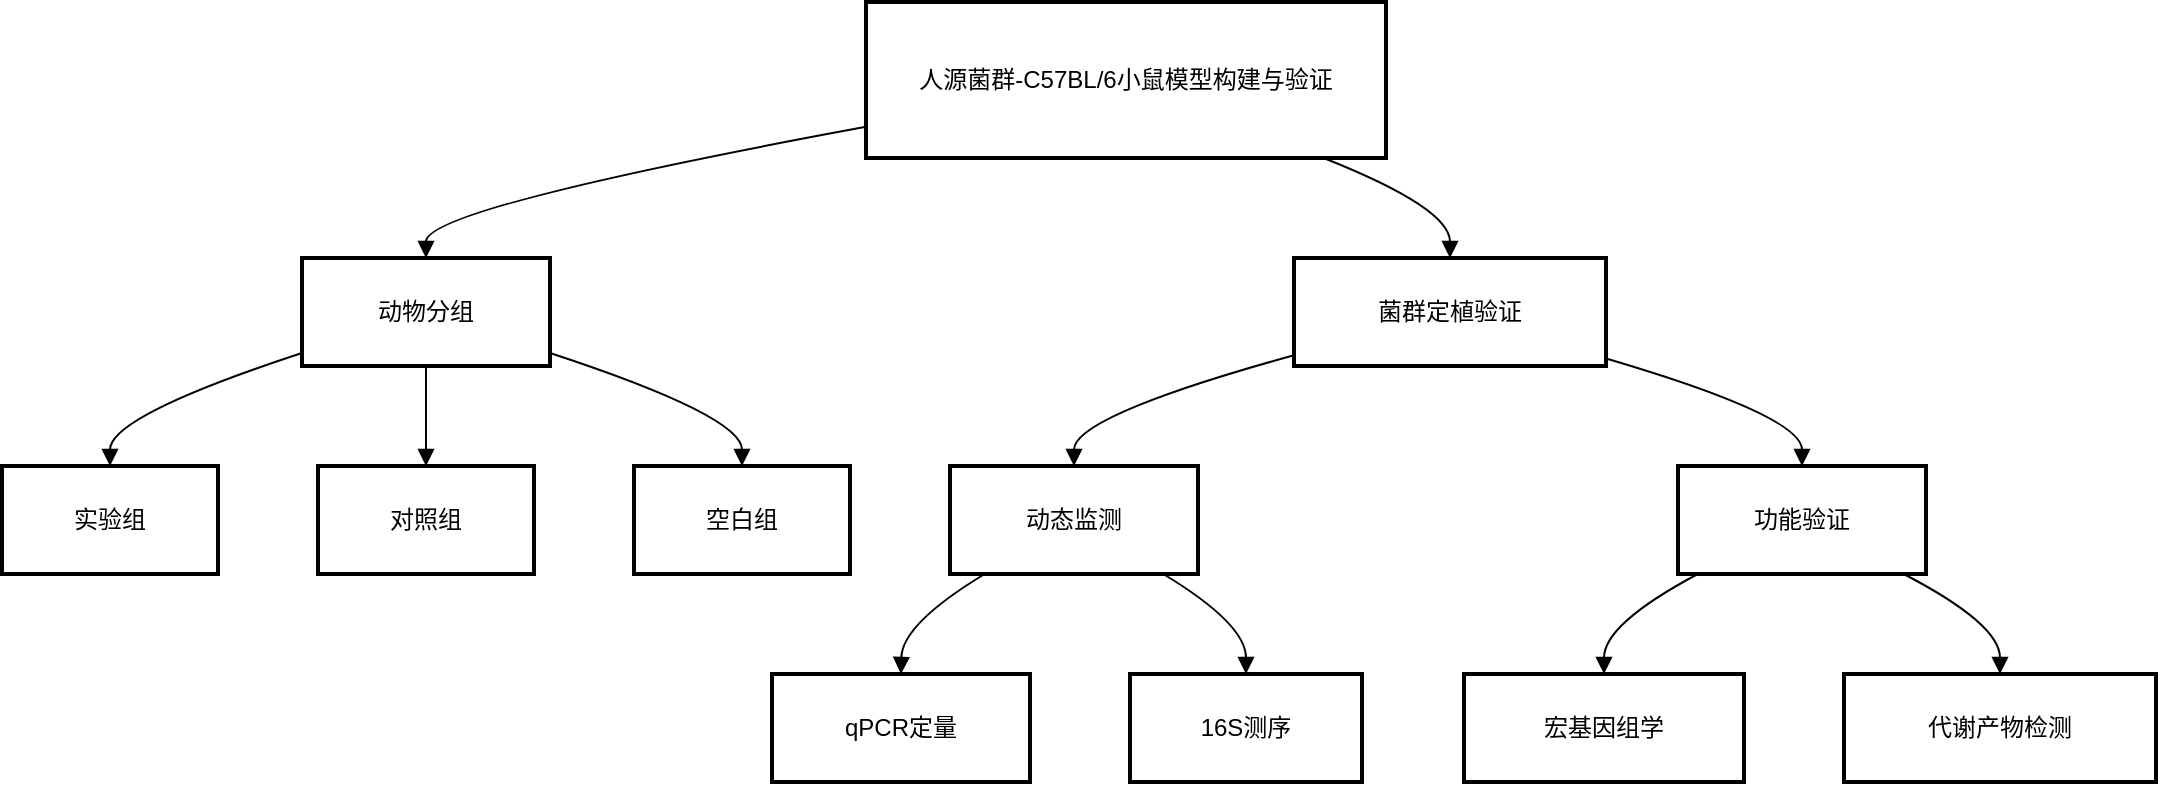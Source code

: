 <mxfile version="26.2.14">
  <diagram id="C5RBs43oDa-KdzZeNtuy" name="Page-1">
    <mxGraphModel dx="1418" dy="762" grid="1" gridSize="10" guides="1" tooltips="1" connect="1" arrows="1" fold="1" page="1" pageScale="1" pageWidth="827" pageHeight="1169" math="1" shadow="0" adaptiveColors="auto">
      <root>
        <mxCell id="WIyWlLk6GJQsqaUBKTNV-0" />
        <mxCell id="WIyWlLk6GJQsqaUBKTNV-1" parent="WIyWlLk6GJQsqaUBKTNV-0" />
        <mxCell id="KGAYr9diKrxtLoyavETy-0" value="人源菌群-C57BL/6小鼠模型构建与验证" style="whiteSpace=wrap;strokeWidth=2;" vertex="1" parent="WIyWlLk6GJQsqaUBKTNV-1">
          <mxGeometry x="452" y="20" width="260" height="78" as="geometry" />
        </mxCell>
        <mxCell id="KGAYr9diKrxtLoyavETy-1" value="动物分组" style="whiteSpace=wrap;strokeWidth=2;" vertex="1" parent="WIyWlLk6GJQsqaUBKTNV-1">
          <mxGeometry x="170" y="148" width="124" height="54" as="geometry" />
        </mxCell>
        <mxCell id="KGAYr9diKrxtLoyavETy-2" value="菌群定植验证" style="whiteSpace=wrap;strokeWidth=2;" vertex="1" parent="WIyWlLk6GJQsqaUBKTNV-1">
          <mxGeometry x="666" y="148" width="156" height="54" as="geometry" />
        </mxCell>
        <mxCell id="KGAYr9diKrxtLoyavETy-3" value="实验组" style="whiteSpace=wrap;strokeWidth=2;" vertex="1" parent="WIyWlLk6GJQsqaUBKTNV-1">
          <mxGeometry x="20" y="252" width="108" height="54" as="geometry" />
        </mxCell>
        <mxCell id="KGAYr9diKrxtLoyavETy-4" value="对照组" style="whiteSpace=wrap;strokeWidth=2;" vertex="1" parent="WIyWlLk6GJQsqaUBKTNV-1">
          <mxGeometry x="178" y="252" width="108" height="54" as="geometry" />
        </mxCell>
        <mxCell id="KGAYr9diKrxtLoyavETy-5" value="空白组" style="whiteSpace=wrap;strokeWidth=2;" vertex="1" parent="WIyWlLk6GJQsqaUBKTNV-1">
          <mxGeometry x="336" y="252" width="108" height="54" as="geometry" />
        </mxCell>
        <mxCell id="KGAYr9diKrxtLoyavETy-6" value="动态监测" style="whiteSpace=wrap;strokeWidth=2;" vertex="1" parent="WIyWlLk6GJQsqaUBKTNV-1">
          <mxGeometry x="494" y="252" width="124" height="54" as="geometry" />
        </mxCell>
        <mxCell id="KGAYr9diKrxtLoyavETy-7" value="功能验证" style="whiteSpace=wrap;strokeWidth=2;" vertex="1" parent="WIyWlLk6GJQsqaUBKTNV-1">
          <mxGeometry x="858" y="252" width="124" height="54" as="geometry" />
        </mxCell>
        <mxCell id="KGAYr9diKrxtLoyavETy-8" value="qPCR定量" style="whiteSpace=wrap;strokeWidth=2;" vertex="1" parent="WIyWlLk6GJQsqaUBKTNV-1">
          <mxGeometry x="405" y="356" width="129" height="54" as="geometry" />
        </mxCell>
        <mxCell id="KGAYr9diKrxtLoyavETy-9" value="16S测序" style="whiteSpace=wrap;strokeWidth=2;" vertex="1" parent="WIyWlLk6GJQsqaUBKTNV-1">
          <mxGeometry x="584" y="356" width="116" height="54" as="geometry" />
        </mxCell>
        <mxCell id="KGAYr9diKrxtLoyavETy-10" value="宏基因组学" style="whiteSpace=wrap;strokeWidth=2;" vertex="1" parent="WIyWlLk6GJQsqaUBKTNV-1">
          <mxGeometry x="751" y="356" width="140" height="54" as="geometry" />
        </mxCell>
        <mxCell id="KGAYr9diKrxtLoyavETy-11" value="代谢产物检测" style="whiteSpace=wrap;strokeWidth=2;" vertex="1" parent="WIyWlLk6GJQsqaUBKTNV-1">
          <mxGeometry x="941" y="356" width="156" height="54" as="geometry" />
        </mxCell>
        <mxCell id="KGAYr9diKrxtLoyavETy-12" value="" style="curved=1;startArrow=none;endArrow=block;exitX=0;exitY=0.8;entryX=0.5;entryY=0;rounded=0;" edge="1" parent="WIyWlLk6GJQsqaUBKTNV-1" source="KGAYr9diKrxtLoyavETy-0" target="KGAYr9diKrxtLoyavETy-1">
          <mxGeometry relative="1" as="geometry">
            <Array as="points">
              <mxPoint x="232" y="123" />
            </Array>
          </mxGeometry>
        </mxCell>
        <mxCell id="KGAYr9diKrxtLoyavETy-13" value="" style="curved=1;startArrow=none;endArrow=block;exitX=0.88;exitY=1;entryX=0.5;entryY=0;rounded=0;" edge="1" parent="WIyWlLk6GJQsqaUBKTNV-1" source="KGAYr9diKrxtLoyavETy-0" target="KGAYr9diKrxtLoyavETy-2">
          <mxGeometry relative="1" as="geometry">
            <Array as="points">
              <mxPoint x="744" y="123" />
            </Array>
          </mxGeometry>
        </mxCell>
        <mxCell id="KGAYr9diKrxtLoyavETy-14" value="" style="curved=1;startArrow=none;endArrow=block;exitX=0;exitY=0.88;entryX=0.5;entryY=0;rounded=0;" edge="1" parent="WIyWlLk6GJQsqaUBKTNV-1" source="KGAYr9diKrxtLoyavETy-1" target="KGAYr9diKrxtLoyavETy-3">
          <mxGeometry relative="1" as="geometry">
            <Array as="points">
              <mxPoint x="74" y="227" />
            </Array>
          </mxGeometry>
        </mxCell>
        <mxCell id="KGAYr9diKrxtLoyavETy-15" value="" style="curved=1;startArrow=none;endArrow=block;exitX=0.5;exitY=1;entryX=0.5;entryY=0;rounded=0;" edge="1" parent="WIyWlLk6GJQsqaUBKTNV-1" source="KGAYr9diKrxtLoyavETy-1" target="KGAYr9diKrxtLoyavETy-4">
          <mxGeometry relative="1" as="geometry">
            <Array as="points" />
          </mxGeometry>
        </mxCell>
        <mxCell id="KGAYr9diKrxtLoyavETy-16" value="" style="curved=1;startArrow=none;endArrow=block;exitX=1;exitY=0.88;entryX=0.5;entryY=0;rounded=0;" edge="1" parent="WIyWlLk6GJQsqaUBKTNV-1" source="KGAYr9diKrxtLoyavETy-1" target="KGAYr9diKrxtLoyavETy-5">
          <mxGeometry relative="1" as="geometry">
            <Array as="points">
              <mxPoint x="390" y="227" />
            </Array>
          </mxGeometry>
        </mxCell>
        <mxCell id="KGAYr9diKrxtLoyavETy-17" value="" style="curved=1;startArrow=none;endArrow=block;exitX=0;exitY=0.9;entryX=0.5;entryY=0;rounded=0;" edge="1" parent="WIyWlLk6GJQsqaUBKTNV-1" source="KGAYr9diKrxtLoyavETy-2" target="KGAYr9diKrxtLoyavETy-6">
          <mxGeometry relative="1" as="geometry">
            <Array as="points">
              <mxPoint x="556" y="227" />
            </Array>
          </mxGeometry>
        </mxCell>
        <mxCell id="KGAYr9diKrxtLoyavETy-18" value="" style="curved=1;startArrow=none;endArrow=block;exitX=1;exitY=0.93;entryX=0.5;entryY=0;rounded=0;" edge="1" parent="WIyWlLk6GJQsqaUBKTNV-1" source="KGAYr9diKrxtLoyavETy-2" target="KGAYr9diKrxtLoyavETy-7">
          <mxGeometry relative="1" as="geometry">
            <Array as="points">
              <mxPoint x="920" y="227" />
            </Array>
          </mxGeometry>
        </mxCell>
        <mxCell id="KGAYr9diKrxtLoyavETy-19" value="" style="curved=1;startArrow=none;endArrow=block;exitX=0.14;exitY=1;entryX=0.5;entryY=0;rounded=0;" edge="1" parent="WIyWlLk6GJQsqaUBKTNV-1" source="KGAYr9diKrxtLoyavETy-6" target="KGAYr9diKrxtLoyavETy-8">
          <mxGeometry relative="1" as="geometry">
            <Array as="points">
              <mxPoint x="470" y="331" />
            </Array>
          </mxGeometry>
        </mxCell>
        <mxCell id="KGAYr9diKrxtLoyavETy-20" value="" style="curved=1;startArrow=none;endArrow=block;exitX=0.86;exitY=1;entryX=0.5;entryY=0;rounded=0;" edge="1" parent="WIyWlLk6GJQsqaUBKTNV-1" source="KGAYr9diKrxtLoyavETy-6" target="KGAYr9diKrxtLoyavETy-9">
          <mxGeometry relative="1" as="geometry">
            <Array as="points">
              <mxPoint x="642" y="331" />
            </Array>
          </mxGeometry>
        </mxCell>
        <mxCell id="KGAYr9diKrxtLoyavETy-21" value="" style="curved=1;startArrow=none;endArrow=block;exitX=0.08;exitY=1;entryX=0.5;entryY=0;rounded=0;" edge="1" parent="WIyWlLk6GJQsqaUBKTNV-1" source="KGAYr9diKrxtLoyavETy-7" target="KGAYr9diKrxtLoyavETy-10">
          <mxGeometry relative="1" as="geometry">
            <Array as="points">
              <mxPoint x="821" y="331" />
            </Array>
          </mxGeometry>
        </mxCell>
        <mxCell id="KGAYr9diKrxtLoyavETy-22" value="" style="curved=1;startArrow=none;endArrow=block;exitX=0.91;exitY=1;entryX=0.5;entryY=0;rounded=0;" edge="1" parent="WIyWlLk6GJQsqaUBKTNV-1" source="KGAYr9diKrxtLoyavETy-7" target="KGAYr9diKrxtLoyavETy-11">
          <mxGeometry relative="1" as="geometry">
            <Array as="points">
              <mxPoint x="1019" y="331" />
            </Array>
          </mxGeometry>
        </mxCell>
      </root>
    </mxGraphModel>
  </diagram>
</mxfile>
